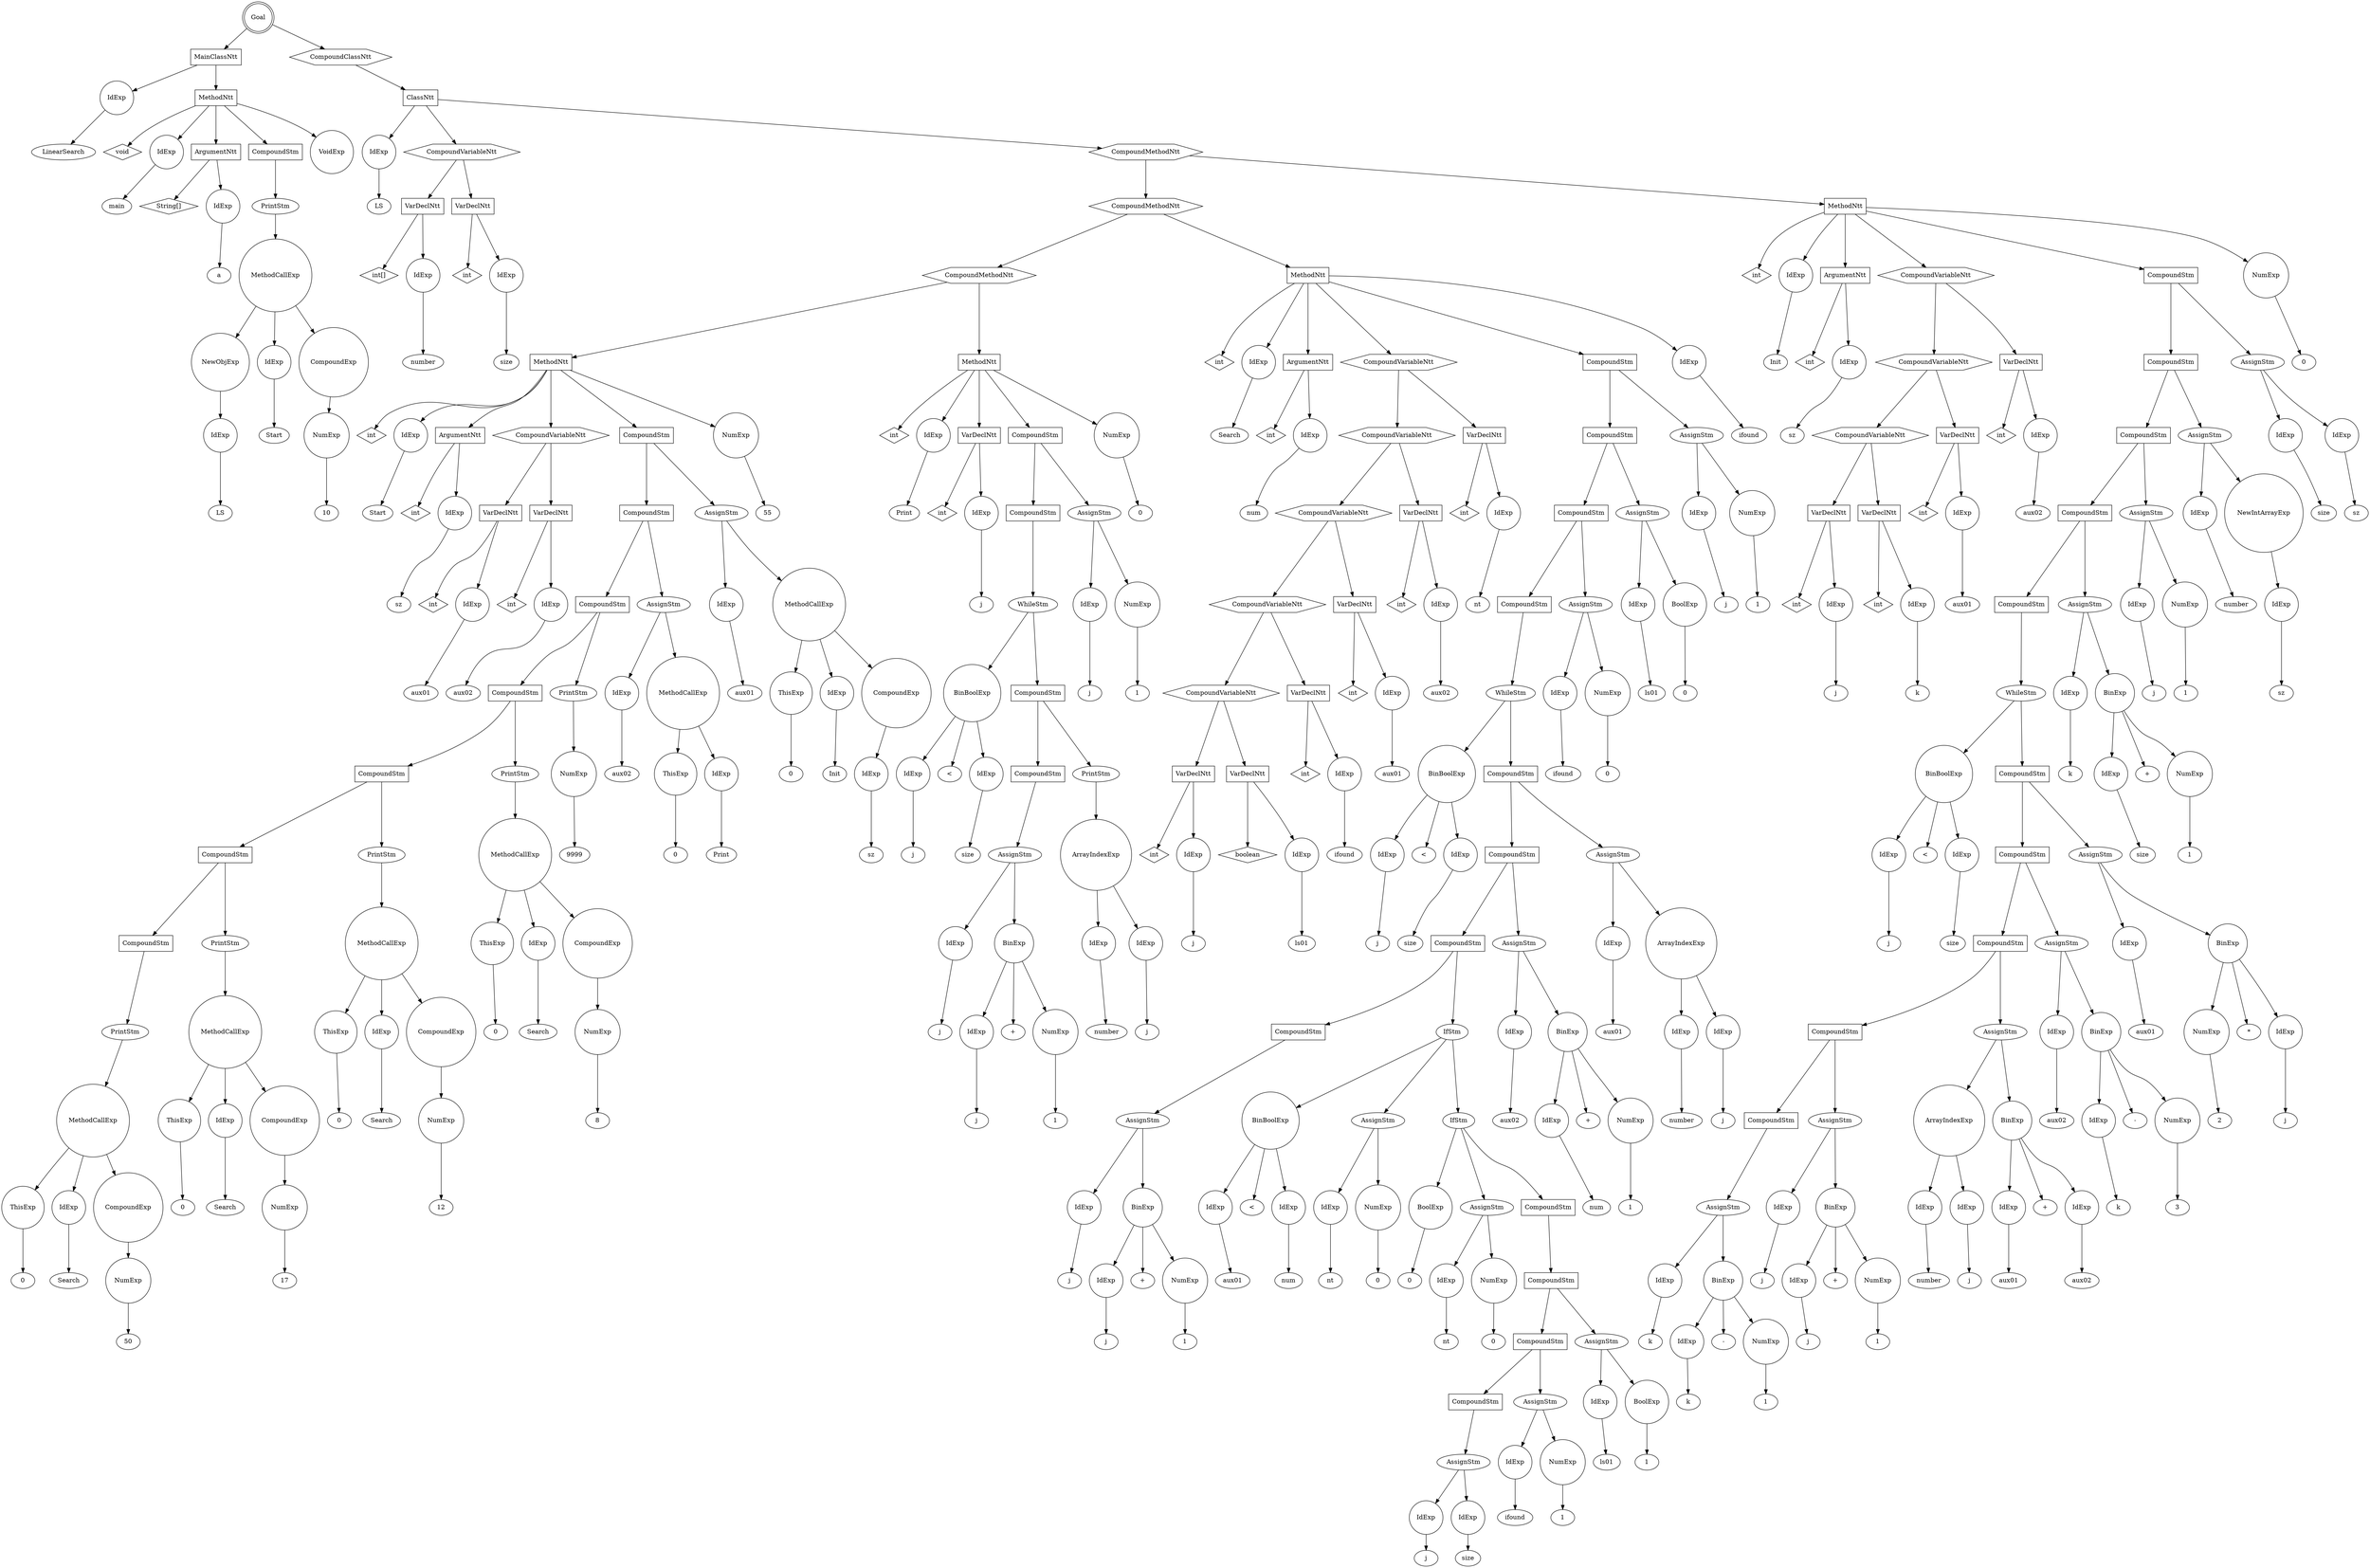 digraph my_graph {
-1261410320;
-1261410320[label = "Goal", shape = "doublecircle"];
-1261410320->-1261435136;
-1261435136[label = "MainClassNtt", shape = "box"];
-1261435136->-1261434128
-1261434128[label = "IdExp", shape = "circle"];
-1261434128->-1259338064;
-1259338064[label = "LinearSearch"];
-1261435136->-1250948976;
-1250948976[label = "MethodNtt", shape = "box"];
-1250948976->-1261435184;
-1261435184[label = "void", shape = "diamond" ];
-1250948976->-1261435232
-1261435232[label = "IdExp", shape = "circle"];
-1261435232->-1259338672;
-1259338672[label = "main"];
-1250948976->-1261435376;
-1261435376[label = "ArgumentNtt", shape = "box"];
-1261435376->-1261435328;
-1261435328[label = "String[]", shape = "diamond" ];
-1261435376->-1261434320
-1261434320[label = "IdExp", shape = "circle"];
-1261434320->-1259338192;
-1259338192[label = "a"];
-1250948976->-1261435088;
-1261435088[label = "CompoundStm", shape = "polygon"];
-1261435088->-1259338608;
-1259338608[label = "PrintStm", shape = "ellipse"];
-1259338608->-1261434992
-1261434992[label = "MethodCallExp", shape = "circle"];
-1261434992->-1261434560
-1261434560[label = "NewObjExp", shape = "circle"];
-1261434560->-1261434464
-1261434464[label = "IdExp", shape = "circle"];
-1261434464->-1259338288;
-1259338288[label = "LS"];
-1261434992->-1261434704
-1261434704[label = "IdExp", shape = "circle"];
-1261434704->-1259338416;
-1259338416[label = "Start"];
-1261434992->-1261434896;
-1261434896[label = "CompoundExp", shape = "circle"];
-1261434896->-1261434800
-1261434800[label = "NumExp", shape = "circle"];
-1261434800->-1261434799;
-1261434799[label = "10"];
-1250948976->-1259338768
-1259338768[label = "VoidExp", shape = "circle"];
-1261410320->-1261410272;
-1261410272[label = "CompoundClassNtt", shape = "hexagon"];
-1261410272->-1261410224;
-1261410224[label = "ClassNtt", shape = "box"];
-1261410224->-1261435664
-1261435664[label = "IdExp", shape = "circle"];
-1261435664->-1259338832;
-1259338832[label = "LS"];
-1261410224->-1261436288;
-1261436288[label = "CompoundVariableNtt", shape = "hexagon"];
-1261436288->-1261435952;
-1261435952[label = "VarDeclNtt", shape = "box"];
-1261435952->-1261435760;
-1261435760[label = "int[]", shape = "diamond" ];
-1261435952->-1261435856
-1261435856[label = "IdExp", shape = "circle"];
-1261435856->-1259338960;
-1259338960[label = "number"];
-1261436288->-1261436240;
-1261436240[label = "VarDeclNtt", shape = "box"];
-1261436240->-1261436048;
-1261436048[label = "int", shape = "diamond" ];
-1261436240->-1261436144
-1261436144[label = "IdExp", shape = "circle"];
-1261436144->-1259339088;
-1259339088[label = "size"];
-1261410224->-1261410176;
-1261410176[label = "CompoundMethodNtt", shape = "hexagon"];
-1261410176->-1261421408;
-1261421408[label = "CompoundMethodNtt", shape = "hexagon"];
-1261421408->-1261425344;
-1261425344[label = "CompoundMethodNtt", shape = "hexagon"];
-1261425344->-1250949616;
-1250949616[label = "MethodNtt", shape = "box"];
-1250949616->-1261436336;
-1261436336[label = "int", shape = "diamond" ];
-1250949616->-1261436432
-1261436432[label = "IdExp", shape = "circle"];
-1261436432->-1259339216;
-1259339216[label = "Start"];
-1250949616->-1261436720;
-1261436720[label = "ArgumentNtt", shape = "box"];
-1261436720->-1261436528;
-1261436528[label = "int", shape = "diamond" ];
-1261436720->-1261436624
-1261436624[label = "IdExp", shape = "circle"];
-1261436624->-1259339344;
-1259339344[label = "sz"];
-1250949616->-1261431200;
-1261431200[label = "CompoundVariableNtt", shape = "hexagon"];
-1261431200->-1261430864;
-1261430864[label = "VarDeclNtt", shape = "box"];
-1261430864->-1261436816;
-1261436816[label = "int", shape = "diamond" ];
-1261430864->-1261436912
-1261436912[label = "IdExp", shape = "circle"];
-1261436912->-1259339472;
-1259339472[label = "aux01"];
-1261431200->-1261431152;
-1261431152[label = "VarDeclNtt", shape = "box"];
-1261431152->-1261430960;
-1261430960[label = "int", shape = "diamond" ];
-1261431152->-1261431056
-1261431056[label = "IdExp", shape = "circle"];
-1261431056->-1259339600;
-1259339600[label = "aux02"];
-1250949616->-1261428896;
-1261428896[label = "CompoundStm", shape = "polygon"];
-1261428896->-1261428848;
-1261428848[label = "CompoundStm", shape = "polygon"];
-1261428848->-1261428800;
-1261428800[label = "CompoundStm", shape = "polygon"];
-1261428800->-1261428752;
-1261428752[label = "CompoundStm", shape = "polygon"];
-1261428752->-1261428704;
-1261428704[label = "CompoundStm", shape = "polygon"];
-1261428704->-1261428656;
-1261428656[label = "CompoundStm", shape = "polygon"];
-1261428656->-1261428608;
-1261428608[label = "CompoundStm", shape = "polygon"];
-1261428608->-1259337296;
-1259337296[label = "PrintStm", shape = "ellipse"];
-1259337296->-1261428512
-1261428512[label = "MethodCallExp", shape = "circle"];
-1261428512->-1261428080
-1261428080[label = "ThisExp", shape = "circle"];
-1261428080->-1261428079;
-1261428079[label = "0"];
-1261428512->-1261428224
-1261428224[label = "IdExp", shape = "circle"];
-1261428224->-1259337104;
-1259337104[label = "Search"];
-1261428512->-1261428416;
-1261428416[label = "CompoundExp", shape = "circle"];
-1261428416->-1261428320
-1261428320[label = "NumExp", shape = "circle"];
-1261428320->-1261428319;
-1261428319[label = "50"];
-1261428656->-1259337040;
-1259337040[label = "PrintStm", shape = "ellipse"];
-1259337040->-1261427984
-1261427984[label = "MethodCallExp", shape = "circle"];
-1261427984->-1261433696
-1261433696[label = "ThisExp", shape = "circle"];
-1261433696->-1261433695;
-1261433695[label = "0"];
-1261427984->-1261433840
-1261433840[label = "IdExp", shape = "circle"];
-1261433840->-1259336848;
-1259336848[label = "Search"];
-1261427984->-1261427888;
-1261427888[label = "CompoundExp", shape = "circle"];
-1261427888->-1261427792
-1261427792[label = "NumExp", shape = "circle"];
-1261427792->-1261427791;
-1261427791[label = "17"];
-1261428704->-1259336784;
-1259336784[label = "PrintStm", shape = "ellipse"];
-1259336784->-1261433600
-1261433600[label = "MethodCallExp", shape = "circle"];
-1261433600->-1261433168
-1261433168[label = "ThisExp", shape = "circle"];
-1261433168->-1261433167;
-1261433167[label = "0"];
-1261433600->-1261433312
-1261433312[label = "IdExp", shape = "circle"];
-1261433312->-1259336592;
-1259336592[label = "Search"];
-1261433600->-1261433504;
-1261433504[label = "CompoundExp", shape = "circle"];
-1261433504->-1261433408
-1261433408[label = "NumExp", shape = "circle"];
-1261433408->-1261433407;
-1261433407[label = "12"];
-1261428752->-1259336528;
-1259336528[label = "PrintStm", shape = "ellipse"];
-1259336528->-1261433072
-1261433072[label = "MethodCallExp", shape = "circle"];
-1261433072->-1261432640
-1261432640[label = "ThisExp", shape = "circle"];
-1261432640->-1261432639;
-1261432639[label = "0"];
-1261433072->-1261432784
-1261432784[label = "IdExp", shape = "circle"];
-1261432784->-1259336336;
-1259336336[label = "Search"];
-1261433072->-1261432976;
-1261432976[label = "CompoundExp", shape = "circle"];
-1261432976->-1261432880
-1261432880[label = "NumExp", shape = "circle"];
-1261432880->-1261432879;
-1261432879[label = "8"];
-1261428800->-1259336272;
-1259336272[label = "PrintStm", shape = "ellipse"];
-1259336272->-1261432544
-1261432544[label = "NumExp", shape = "circle"];
-1261432544->-1261432543;
-1261432543[label = "9999"];
-1261428848->-1261432496;
-1261432496[label = "AssignStm", shape = "ellipse"];
-1261432496->-1261432064
-1261432064[label = "IdExp", shape = "circle"];
-1261432064->-1259335984;
-1259335984[label = "aux02"];
-1261432496->-1261432400
-1261432400[label = "MethodCallExp", shape = "circle"];
-1261432400->-1261432160
-1261432160[label = "ThisExp", shape = "circle"];
-1261432160->-1261432159;
-1261432159[label = "0"];
-1261432400->-1261432304
-1261432304[label = "IdExp", shape = "circle"];
-1261432304->-1259336112;
-1259336112[label = "Print"];
-1261428896->-1261431968;
-1261431968[label = "AssignStm", shape = "ellipse"];
-1261431968->-1261431296
-1261431296[label = "IdExp", shape = "circle"];
-1261431296->-1259339696;
-1259339696[label = "aux01"];
-1261431968->-1261431872
-1261431872[label = "MethodCallExp", shape = "circle"];
-1261431872->-1261431392
-1261431392[label = "ThisExp", shape = "circle"];
-1261431392->-1261431391;
-1261431391[label = "0"];
-1261431872->-1261431536
-1261431536[label = "IdExp", shape = "circle"];
-1261431536->-1259335728;
-1259335728[label = "Init"];
-1261431872->-1261431776;
-1261431776[label = "CompoundExp", shape = "circle"];
-1261431776->-1261431680
-1261431680[label = "IdExp", shape = "circle"];
-1261431680->-1259335824;
-1259335824[label = "sz"];
-1250949616->-1261428944
-1261428944[label = "NumExp", shape = "circle"];
-1261428944->-1261428943;
-1261428943[label = "55"];
-1261425344->-1250949744;
-1250949744[label = "MethodNtt", shape = "box"];
-1250949744->-1261429088;
-1261429088[label = "int", shape = "diamond" ];
-1250949744->-1261429184
-1261429184[label = "IdExp", shape = "circle"];
-1261429184->-1259337392;
-1259337392[label = "Print"];
-1250949744->-1261429472;
-1261429472[label = "VarDeclNtt", shape = "box"];
-1261429472->-1261429280;
-1261429280[label = "int", shape = "diamond" ];
-1261429472->-1261429376
-1261429376[label = "IdExp", shape = "circle"];
-1261429376->-1259337520;
-1259337520[label = "j"];
-1250949744->-1261425200;
-1261425200[label = "CompoundStm", shape = "polygon"];
-1261425200->-1261425152;
-1261425152[label = "CompoundStm", shape = "polygon"];
-1261425152->-1261425104;
-1261425104[label = "WhileStm", shape = "ellipse"];
-1261425104->-1261430144;
-1261430144[label = "BinBoolExp", shape = "circle"];
-1261430144->-1261429904
-1261429904[label = "IdExp", shape = "circle"];
-1261429904->-1259333648;
-1259333648[label = "j"];
-1261430144->-1261430143;
-1261430143[label = "<" ];
-1261430144->-1261430048
-1261430048[label = "IdExp", shape = "circle"];
-1261430048->-1259333744;
-1259333744[label = "size"];
-1261425104->-1261425056;
-1261425056[label = "CompoundStm", shape = "polygon"];
-1261425056->-1261425008;
-1261425008[label = "CompoundStm", shape = "polygon"];
-1261425008->-1261424960;
-1261424960[label = "AssignStm", shape = "ellipse"];
-1261424960->-1261430672
-1261430672[label = "IdExp", shape = "circle"];
-1261430672->-1259334128;
-1259334128[label = "j"];
-1261424960->-1261424864;
-1261424864[label = "BinExp", shape = "circle"];
-1261424864->-1261424672
-1261424672[label = "IdExp", shape = "circle"];
-1261424672->-1259334224;
-1259334224[label = "j"];
-1261424864->-1261424863;
-1261424863[label = "+" ];
-1261424864->-1261424768
-1261424768[label = "NumExp", shape = "circle"];
-1261424768->-1261424767;
-1261424767[label = "1"];
-1261425056->-1259334096;
-1259334096[label = "PrintStm", shape = "ellipse"];
-1259334096->-1261430528
-1261430528[label = "ArrayIndexExp", shape = "circle"];
-1261430528->-1261430288
-1261430288[label = "IdExp", shape = "circle"];
-1261430288->-1259333872;
-1259333872[label = "number"];
-1261430528->-1261430432
-1261430432[label = "IdExp", shape = "circle"];
-1261430432->-1259333968;
-1259333968[label = "j"];
-1261425200->-1261429808;
-1261429808[label = "AssignStm", shape = "ellipse"];
-1261429808->-1261429616
-1261429616[label = "IdExp", shape = "circle"];
-1261429616->-1259337616;
-1259337616[label = "j"];
-1261429808->-1261429712
-1261429712[label = "NumExp", shape = "circle"];
-1261429712->-1261429711;
-1261429711[label = "1"];
-1250949744->-1261425248
-1261425248[label = "NumExp", shape = "circle"];
-1261425248->-1261425247;
-1261425247[label = "0"];
-1261421408->-1250950064;
-1250950064[label = "MethodNtt", shape = "box"];
-1250950064->-1261425392;
-1261425392[label = "int", shape = "diamond" ];
-1250950064->-1261425488
-1261425488[label = "IdExp", shape = "circle"];
-1261425488->-1259334448;
-1259334448[label = "Search"];
-1250950064->-1261425776;
-1261425776[label = "ArgumentNtt", shape = "box"];
-1261425776->-1261425584;
-1261425584[label = "int", shape = "diamond" ];
-1261425776->-1261425680
-1261425680[label = "IdExp", shape = "circle"];
-1261425680->-1259334576;
-1259334576[label = "num"];
-1250950064->-1261427552;
-1261427552[label = "CompoundVariableNtt", shape = "hexagon"];
-1261427552->-1261427264;
-1261427264[label = "CompoundVariableNtt", shape = "hexagon"];
-1261427264->-1261426976;
-1261426976[label = "CompoundVariableNtt", shape = "hexagon"];
-1261426976->-1261426688;
-1261426688[label = "CompoundVariableNtt", shape = "hexagon"];
-1261426688->-1261426400;
-1261426400[label = "CompoundVariableNtt", shape = "hexagon"];
-1261426400->-1261426064;
-1261426064[label = "VarDeclNtt", shape = "box"];
-1261426064->-1261425872;
-1261425872[label = "int", shape = "diamond" ];
-1261426064->-1261425968
-1261425968[label = "IdExp", shape = "circle"];
-1261425968->-1259334704;
-1259334704[label = "j"];
-1261426400->-1261426352;
-1261426352[label = "VarDeclNtt", shape = "box"];
-1261426352->-1261426160;
-1261426160[label = "boolean", shape = "diamond" ];
-1261426352->-1261426256
-1261426256[label = "IdExp", shape = "circle"];
-1261426256->-1259334832;
-1259334832[label = "ls01"];
-1261426688->-1261426640;
-1261426640[label = "VarDeclNtt", shape = "box"];
-1261426640->-1261426448;
-1261426448[label = "int", shape = "diamond" ];
-1261426640->-1261426544
-1261426544[label = "IdExp", shape = "circle"];
-1261426544->-1259334960;
-1259334960[label = "ifound"];
-1261426976->-1261426928;
-1261426928[label = "VarDeclNtt", shape = "box"];
-1261426928->-1261426736;
-1261426736[label = "int", shape = "diamond" ];
-1261426928->-1261426832
-1261426832[label = "IdExp", shape = "circle"];
-1261426832->-1259335088;
-1259335088[label = "aux01"];
-1261427264->-1261427216;
-1261427216[label = "VarDeclNtt", shape = "box"];
-1261427216->-1261427024;
-1261427024[label = "int", shape = "diamond" ];
-1261427216->-1261427120
-1261427120[label = "IdExp", shape = "circle"];
-1261427120->-1259335216;
-1259335216[label = "aux02"];
-1261427552->-1261427504;
-1261427504[label = "VarDeclNtt", shape = "box"];
-1261427504->-1261427312;
-1261427312[label = "int", shape = "diamond" ];
-1261427504->-1261427408
-1261427408[label = "IdExp", shape = "circle"];
-1261427408->-1259335344;
-1259335344[label = "nt"];
-1250950064->-1261421216;
-1261421216[label = "CompoundStm", shape = "polygon"];
-1261421216->-1261421168;
-1261421168[label = "CompoundStm", shape = "polygon"];
-1261421168->-1261421120;
-1261421120[label = "CompoundStm", shape = "polygon"];
-1261421120->-1261421072;
-1261421072[label = "CompoundStm", shape = "polygon"];
-1261421072->-1261421024;
-1261421024[label = "WhileStm", shape = "ellipse"];
-1261421024->-1261422608;
-1261422608[label = "BinBoolExp", shape = "circle"];
-1261422608->-1261422368
-1261422368[label = "IdExp", shape = "circle"];
-1261422368->-1259331728;
-1259331728[label = "j"];
-1261422608->-1261422607;
-1261422607[label = "<" ];
-1261422608->-1261422512
-1261422512[label = "IdExp", shape = "circle"];
-1261422512->-1259331824;
-1259331824[label = "size"];
-1261421024->-1261420976;
-1261420976[label = "CompoundStm", shape = "polygon"];
-1261420976->-1261420928;
-1261420928[label = "CompoundStm", shape = "polygon"];
-1261420928->-1261420880;
-1261420880[label = "CompoundStm", shape = "polygon"];
-1261420880->-1261420832;
-1261420832[label = "CompoundStm", shape = "polygon"];
-1261420832->-1261420784;
-1261420784[label = "AssignStm", shape = "ellipse"];
-1261420784->-1261420352
-1261420352[label = "IdExp", shape = "circle"];
-1261420352->-1259329616;
-1259329616[label = "j"];
-1261420784->-1261420688;
-1261420688[label = "BinExp", shape = "circle"];
-1261420688->-1261420496
-1261420496[label = "IdExp", shape = "circle"];
-1261420496->-1259329712;
-1259329712[label = "j"];
-1261420688->-1261420687;
-1261420687[label = "+" ];
-1261420688->-1261420592
-1261420592[label = "NumExp", shape = "circle"];
-1261420592->-1261420591;
-1261420591[label = "1"];
-1261420880->-1261420256;
-1261420256[label = "IfStm", shape = "ellipse"];
-1261420256->-1261424096;
-1261424096[label = "BinBoolExp", shape = "circle"];
-1261424096->-1261423856
-1261423856[label = "IdExp", shape = "circle"];
-1261423856->-1259332528;
-1259332528[label = "aux01"];
-1261424096->-1261424095;
-1261424095[label = "<" ];
-1261424096->-1261424000
-1261424000[label = "IdExp", shape = "circle"];
-1261424000->-1259332624;
-1259332624[label = "num"];
-1261420256->-1261424432;
-1261424432[label = "AssignStm", shape = "ellipse"];
-1261424432->-1261424240
-1261424240[label = "IdExp", shape = "circle"];
-1261424240->-1259332752;
-1259332752[label = "nt"];
-1261424432->-1261424336
-1261424336[label = "NumExp", shape = "circle"];
-1261424336->-1261424335;
-1261424335[label = "0"];
-1261420256->-1261420208;
-1261420208[label = "IfStm", shape = "ellipse"];
-1261420208->-1261418720
-1261418720[label = "BoolExp", shape = "circle"];
-1261418720->-1261418719;
-1261418719[label = "0"];
-1261420208->-1261419056;
-1261419056[label = "AssignStm", shape = "ellipse"];
-1261419056->-1261418864
-1261418864[label = "IdExp", shape = "circle"];
-1261418864->-1259333136;
-1259333136[label = "nt"];
-1261419056->-1261418960
-1261418960[label = "NumExp", shape = "circle"];
-1261418960->-1261418959;
-1261418959[label = "0"];
-1261420208->-1261420160;
-1261420160[label = "CompoundStm", shape = "polygon"];
-1261420160->-1261420112;
-1261420112[label = "CompoundStm", shape = "polygon"];
-1261420112->-1261420064;
-1261420064[label = "CompoundStm", shape = "polygon"];
-1261420064->-1261420016;
-1261420016[label = "CompoundStm", shape = "polygon"];
-1261420016->-1261419968;
-1261419968[label = "AssignStm", shape = "ellipse"];
-1261419968->-1261419728
-1261419728[label = "IdExp", shape = "circle"];
-1261419728->-1259333520;
-1259333520[label = "j"];
-1261419968->-1261419872
-1261419872[label = "IdExp", shape = "circle"];
-1261419872->-1259333616;
-1259333616[label = "size"];
-1261420064->-1261419632;
-1261419632[label = "AssignStm", shape = "ellipse"];
-1261419632->-1261419440
-1261419440[label = "IdExp", shape = "circle"];
-1261419440->-1259333392;
-1259333392[label = "ifound"];
-1261419632->-1261419536
-1261419536[label = "NumExp", shape = "circle"];
-1261419536->-1261419535;
-1261419535[label = "1"];
-1261420112->-1261419344;
-1261419344[label = "AssignStm", shape = "ellipse"];
-1261419344->-1261419152
-1261419152[label = "IdExp", shape = "circle"];
-1261419152->-1259333264;
-1259333264[label = "ls01"];
-1261419344->-1261419248
-1261419248[label = "BoolExp", shape = "circle"];
-1261419248->-1261419247;
-1261419247[label = "1"];
-1261420928->-1261423760;
-1261423760[label = "AssignStm", shape = "ellipse"];
-1261423760->-1261423328
-1261423328[label = "IdExp", shape = "circle"];
-1261423328->-1259332272;
-1259332272[label = "aux02"];
-1261423760->-1261423664;
-1261423664[label = "BinExp", shape = "circle"];
-1261423664->-1261423472
-1261423472[label = "IdExp", shape = "circle"];
-1261423472->-1259332368;
-1259332368[label = "num"];
-1261423664->-1261423663;
-1261423663[label = "+" ];
-1261423664->-1261423568
-1261423568[label = "NumExp", shape = "circle"];
-1261423568->-1261423567;
-1261423567[label = "1"];
-1261420976->-1261423232;
-1261423232[label = "AssignStm", shape = "ellipse"];
-1261423232->-1261422752
-1261422752[label = "IdExp", shape = "circle"];
-1261422752->-1259331952;
-1259331952[label = "aux01"];
-1261423232->-1261423136
-1261423136[label = "ArrayIndexExp", shape = "circle"];
-1261423136->-1261422896
-1261422896[label = "IdExp", shape = "circle"];
-1261422896->-1259332048;
-1259332048[label = "number"];
-1261423136->-1261423040
-1261423040[label = "IdExp", shape = "circle"];
-1261423040->-1259332144;
-1259332144[label = "j"];
-1261421120->-1261422272;
-1261422272[label = "AssignStm", shape = "ellipse"];
-1261422272->-1261422080
-1261422080[label = "IdExp", shape = "circle"];
-1261422080->-1259331600;
-1259331600[label = "ifound"];
-1261422272->-1261422176
-1261422176[label = "NumExp", shape = "circle"];
-1261422176->-1261422175;
-1261422175[label = "0"];
-1261421168->-1261421984;
-1261421984[label = "AssignStm", shape = "ellipse"];
-1261421984->-1261421792
-1261421792[label = "IdExp", shape = "circle"];
-1261421792->-1259335568;
-1259335568[label = "ls01"];
-1261421984->-1261421888
-1261421888[label = "BoolExp", shape = "circle"];
-1261421888->-1261421887;
-1261421887[label = "0"];
-1261421216->-1261421696;
-1261421696[label = "AssignStm", shape = "ellipse"];
-1261421696->-1261427648
-1261427648[label = "IdExp", shape = "circle"];
-1261427648->-1259335440;
-1259335440[label = "j"];
-1261421696->-1261421600
-1261421600[label = "NumExp", shape = "circle"];
-1261421600->-1261421599;
-1261421599[label = "1"];
-1250950064->-1261421312
-1261421312[label = "IdExp", shape = "circle"];
-1261421312->-1259329872;
-1259329872[label = "ifound"];
-1261410176->-1250950192;
-1250950192[label = "MethodNtt", shape = "box"];
-1250950192->-1261421456;
-1261421456[label = "int", shape = "diamond" ];
-1250950192->-1261421552
-1261421552[label = "IdExp", shape = "circle"];
-1261421552->-1259330000;
-1259330000[label = "Init"];
-1250950192->-1261415696;
-1261415696[label = "ArgumentNtt", shape = "box"];
-1261415696->-1261415504;
-1261415504[label = "int", shape = "diamond" ];
-1261415696->-1261415600
-1261415600[label = "IdExp", shape = "circle"];
-1261415600->-1259330128;
-1259330128[label = "sz"];
-1250950192->-1261416896;
-1261416896[label = "CompoundVariableNtt", shape = "hexagon"];
-1261416896->-1261416608;
-1261416608[label = "CompoundVariableNtt", shape = "hexagon"];
-1261416608->-1261416320;
-1261416320[label = "CompoundVariableNtt", shape = "hexagon"];
-1261416320->-1261415984;
-1261415984[label = "VarDeclNtt", shape = "box"];
-1261415984->-1261415792;
-1261415792[label = "int", shape = "diamond" ];
-1261415984->-1261415888
-1261415888[label = "IdExp", shape = "circle"];
-1261415888->-1259330256;
-1259330256[label = "j"];
-1261416320->-1261416272;
-1261416272[label = "VarDeclNtt", shape = "box"];
-1261416272->-1261416080;
-1261416080[label = "int", shape = "diamond" ];
-1261416272->-1261416176
-1261416176[label = "IdExp", shape = "circle"];
-1261416176->-1259330384;
-1259330384[label = "k"];
-1261416608->-1261416560;
-1261416560[label = "VarDeclNtt", shape = "box"];
-1261416560->-1261416368;
-1261416368[label = "int", shape = "diamond" ];
-1261416560->-1261416464
-1261416464[label = "IdExp", shape = "circle"];
-1261416464->-1259330512;
-1259330512[label = "aux01"];
-1261416896->-1261416848;
-1261416848[label = "VarDeclNtt", shape = "box"];
-1261416848->-1261416656;
-1261416656[label = "int", shape = "diamond" ];
-1261416848->-1261416752
-1261416752[label = "IdExp", shape = "circle"];
-1261416752->-1259330640;
-1259330640[label = "aux02"];
-1250950192->-1261410032;
-1261410032[label = "CompoundStm", shape = "polygon"];
-1261410032->-1261409984;
-1261409984[label = "CompoundStm", shape = "polygon"];
-1261409984->-1261409936;
-1261409936[label = "CompoundStm", shape = "polygon"];
-1261409936->-1261409888;
-1261409888[label = "CompoundStm", shape = "polygon"];
-1261409888->-1261409840;
-1261409840[label = "CompoundStm", shape = "polygon"];
-1261409840->-1261409792;
-1261409792[label = "WhileStm", shape = "ellipse"];
-1261409792->-1261412672;
-1261412672[label = "BinBoolExp", shape = "circle"];
-1261412672->-1261412432
-1261412432[label = "IdExp", shape = "circle"];
-1261412432->-1259331536;
-1259331536[label = "j"];
-1261412672->-1261412671;
-1261412671[label = "<" ];
-1261412672->-1261412576
-1261412576[label = "IdExp", shape = "circle"];
-1261412576->-1259327536;
-1259327536[label = "size"];
-1261409792->-1261409744;
-1261409744[label = "CompoundStm", shape = "polygon"];
-1261409744->-1261409696;
-1261409696[label = "CompoundStm", shape = "polygon"];
-1261409696->-1261409648;
-1261409648[label = "CompoundStm", shape = "polygon"];
-1261409648->-1261409600;
-1261409600[label = "CompoundStm", shape = "polygon"];
-1261409600->-1261409552;
-1261409552[label = "CompoundStm", shape = "polygon"];
-1261409552->-1261409504;
-1261409504[label = "AssignStm", shape = "ellipse"];
-1261409504->-1261415216
-1261415216[label = "IdExp", shape = "circle"];
-1261415216->-1259328880;
-1259328880[label = "k"];
-1261409504->-1261409408;
-1261409408[label = "BinExp", shape = "circle"];
-1261409408->-1261415360
-1261415360[label = "IdExp", shape = "circle"];
-1261415360->-1259328976;
-1259328976[label = "k"];
-1261409408->-1261409407;
-1261409407[label = "-" ];
-1261409408->-1261409312
-1261409312[label = "NumExp", shape = "circle"];
-1261409312->-1261409311;
-1261409311[label = "1"];
-1261409600->-1261415120;
-1261415120[label = "AssignStm", shape = "ellipse"];
-1261415120->-1261414688
-1261414688[label = "IdExp", shape = "circle"];
-1261414688->-1259328624;
-1259328624[label = "j"];
-1261415120->-1261415024;
-1261415024[label = "BinExp", shape = "circle"];
-1261415024->-1261414832
-1261414832[label = "IdExp", shape = "circle"];
-1261414832->-1259328720;
-1259328720[label = "j"];
-1261415024->-1261415023;
-1261415023[label = "+" ];
-1261415024->-1261414928
-1261414928[label = "NumExp", shape = "circle"];
-1261414928->-1261414927;
-1261414927[label = "1"];
-1261409648->-1261414592;
-1261414592[label = "AssignStm", shape = "ellipse"];
-1261414592->-1261414112
-1261414112[label = "ArrayIndexExp", shape = "circle"];
-1261414112->-1261413872
-1261413872[label = "IdExp", shape = "circle"];
-1261413872->-1259328176;
-1259328176[label = "number"];
-1261414112->-1261414016
-1261414016[label = "IdExp", shape = "circle"];
-1261414016->-1259328272;
-1259328272[label = "j"];
-1261414592->-1261414496;
-1261414496[label = "BinExp", shape = "circle"];
-1261414496->-1261414256
-1261414256[label = "IdExp", shape = "circle"];
-1261414256->-1259328400;
-1259328400[label = "aux01"];
-1261414496->-1261414495;
-1261414495[label = "+" ];
-1261414496->-1261414400
-1261414400[label = "IdExp", shape = "circle"];
-1261414400->-1259328496;
-1259328496[label = "aux02"];
-1261409696->-1261413776;
-1261413776[label = "AssignStm", shape = "ellipse"];
-1261413776->-1261413344
-1261413344[label = "IdExp", shape = "circle"];
-1261413344->-1259327920;
-1259327920[label = "aux02"];
-1261413776->-1261413680;
-1261413680[label = "BinExp", shape = "circle"];
-1261413680->-1261413488
-1261413488[label = "IdExp", shape = "circle"];
-1261413488->-1259328016;
-1259328016[label = "k"];
-1261413680->-1261413679;
-1261413679[label = "-" ];
-1261413680->-1261413584
-1261413584[label = "NumExp", shape = "circle"];
-1261413584->-1261413583;
-1261413583[label = "3"];
-1261409744->-1261413248;
-1261413248[label = "AssignStm", shape = "ellipse"];
-1261413248->-1261412816
-1261412816[label = "IdExp", shape = "circle"];
-1261412816->-1259327664;
-1259327664[label = "aux01"];
-1261413248->-1261413152;
-1261413152[label = "BinExp", shape = "circle"];
-1261413152->-1261412912
-1261412912[label = "NumExp", shape = "circle"];
-1261412912->-1261412911;
-1261412911[label = "2"];
-1261413152->-1261413151;
-1261413151[label = "*" ];
-1261413152->-1261413056
-1261413056[label = "IdExp", shape = "circle"];
-1261413056->-1259327792;
-1259327792[label = "j"];
-1261409888->-1261418480;
-1261418480[label = "AssignStm", shape = "ellipse"];
-1261418480->-1261418048
-1261418048[label = "IdExp", shape = "circle"];
-1261418048->-1259331280;
-1259331280[label = "k"];
-1261418480->-1261418384;
-1261418384[label = "BinExp", shape = "circle"];
-1261418384->-1261418192
-1261418192[label = "IdExp", shape = "circle"];
-1261418192->-1259331376;
-1259331376[label = "size"];
-1261418384->-1261418383;
-1261418383[label = "+" ];
-1261418384->-1261418288
-1261418288[label = "NumExp", shape = "circle"];
-1261418288->-1261418287;
-1261418287[label = "1"];
-1261409936->-1261417952;
-1261417952[label = "AssignStm", shape = "ellipse"];
-1261417952->-1261417760
-1261417760[label = "IdExp", shape = "circle"];
-1261417760->-1259331152;
-1259331152[label = "j"];
-1261417952->-1261417856
-1261417856[label = "NumExp", shape = "circle"];
-1261417856->-1261417855;
-1261417855[label = "1"];
-1261409984->-1261417664;
-1261417664[label = "AssignStm", shape = "ellipse"];
-1261417664->-1261417328
-1261417328[label = "IdExp", shape = "circle"];
-1261417328->-1259330928;
-1259330928[label = "number"];
-1261417664->-1261417568
-1261417568[label = "NewIntArrayExp", shape = "circle"];
-1261417568->-1261417472
-1261417472[label = "IdExp", shape = "circle"];
-1261417472->-1259331024;
-1259331024[label = "sz"];
-1261410032->-1261417232;
-1261417232[label = "AssignStm", shape = "ellipse"];
-1261417232->-1261416992
-1261416992[label = "IdExp", shape = "circle"];
-1261416992->-1259330736;
-1259330736[label = "size"];
-1261417232->-1261417136
-1261417136[label = "IdExp", shape = "circle"];
-1261417136->-1259330832;
-1259330832[label = "sz"];
-1250950192->-1261410080
-1261410080[label = "NumExp", shape = "circle"];
-1261410080->-1261410079;
-1261410079[label = "0"];

}